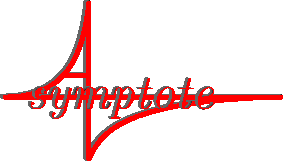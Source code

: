 import graph;

size(140,80,IgnoreAspect);

picture logo(pair s=0, pen q) 
{
  picture pic;
  pen p=linewidth(2)+fontsize(24)+q;
  real a=-0.4;
  real b=0.95;
  real y=5;
  path A=(a,0){dir(10)}::{dir(89.5)}(0,3y/2);
  draw(pic,A,p);
  draw(pic,(0,-y){dir(88.3)}::{dir(20)}(b,0),p);
  real c=0.5*a;
  pair z=(0,2.5);
  label(pic,"{\it symptote}",z,0.25*E+0.83S,p);
  pair w=(0,1.7);
  draw(pic,intersectionpoint(A,w-1--w)--w,p);
  axes(pic,p);
  return shift(s)*pic;
} 

pair z=(-0.015,0.08);
for(real x=0; x < 1; x += 0.1) {
  add(logo(x*z,gray(0.4*x)));
} 
add(logo(red));
